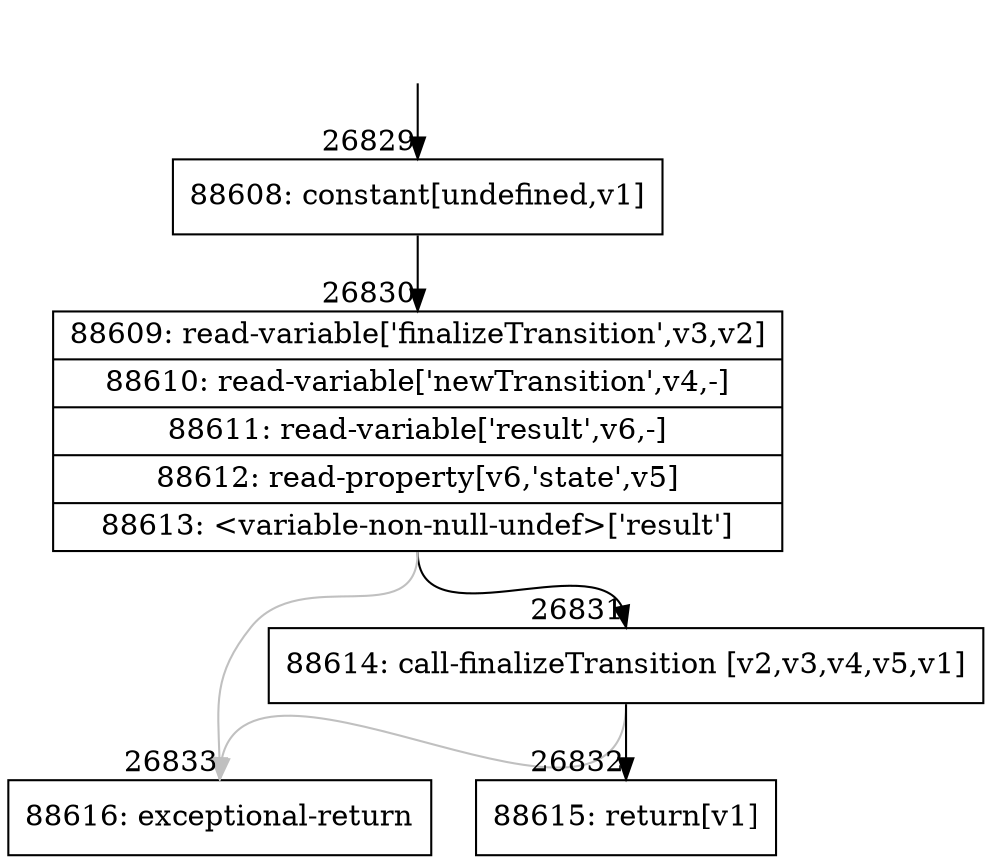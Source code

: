 digraph {
rankdir="TD"
BB_entry2354[shape=none,label=""];
BB_entry2354 -> BB26829 [tailport=s, headport=n, headlabel="    26829"]
BB26829 [shape=record label="{88608: constant[undefined,v1]}" ] 
BB26829 -> BB26830 [tailport=s, headport=n, headlabel="      26830"]
BB26830 [shape=record label="{88609: read-variable['finalizeTransition',v3,v2]|88610: read-variable['newTransition',v4,-]|88611: read-variable['result',v6,-]|88612: read-property[v6,'state',v5]|88613: \<variable-non-null-undef\>['result']}" ] 
BB26830 -> BB26831 [tailport=s, headport=n, headlabel="      26831"]
BB26830 -> BB26833 [tailport=s, headport=n, color=gray, headlabel="      26833"]
BB26831 [shape=record label="{88614: call-finalizeTransition [v2,v3,v4,v5,v1]}" ] 
BB26831 -> BB26832 [tailport=s, headport=n, headlabel="      26832"]
BB26831 -> BB26833 [tailport=s, headport=n, color=gray]
BB26832 [shape=record label="{88615: return[v1]}" ] 
BB26833 [shape=record label="{88616: exceptional-return}" ] 
//#$~ 48541
}

